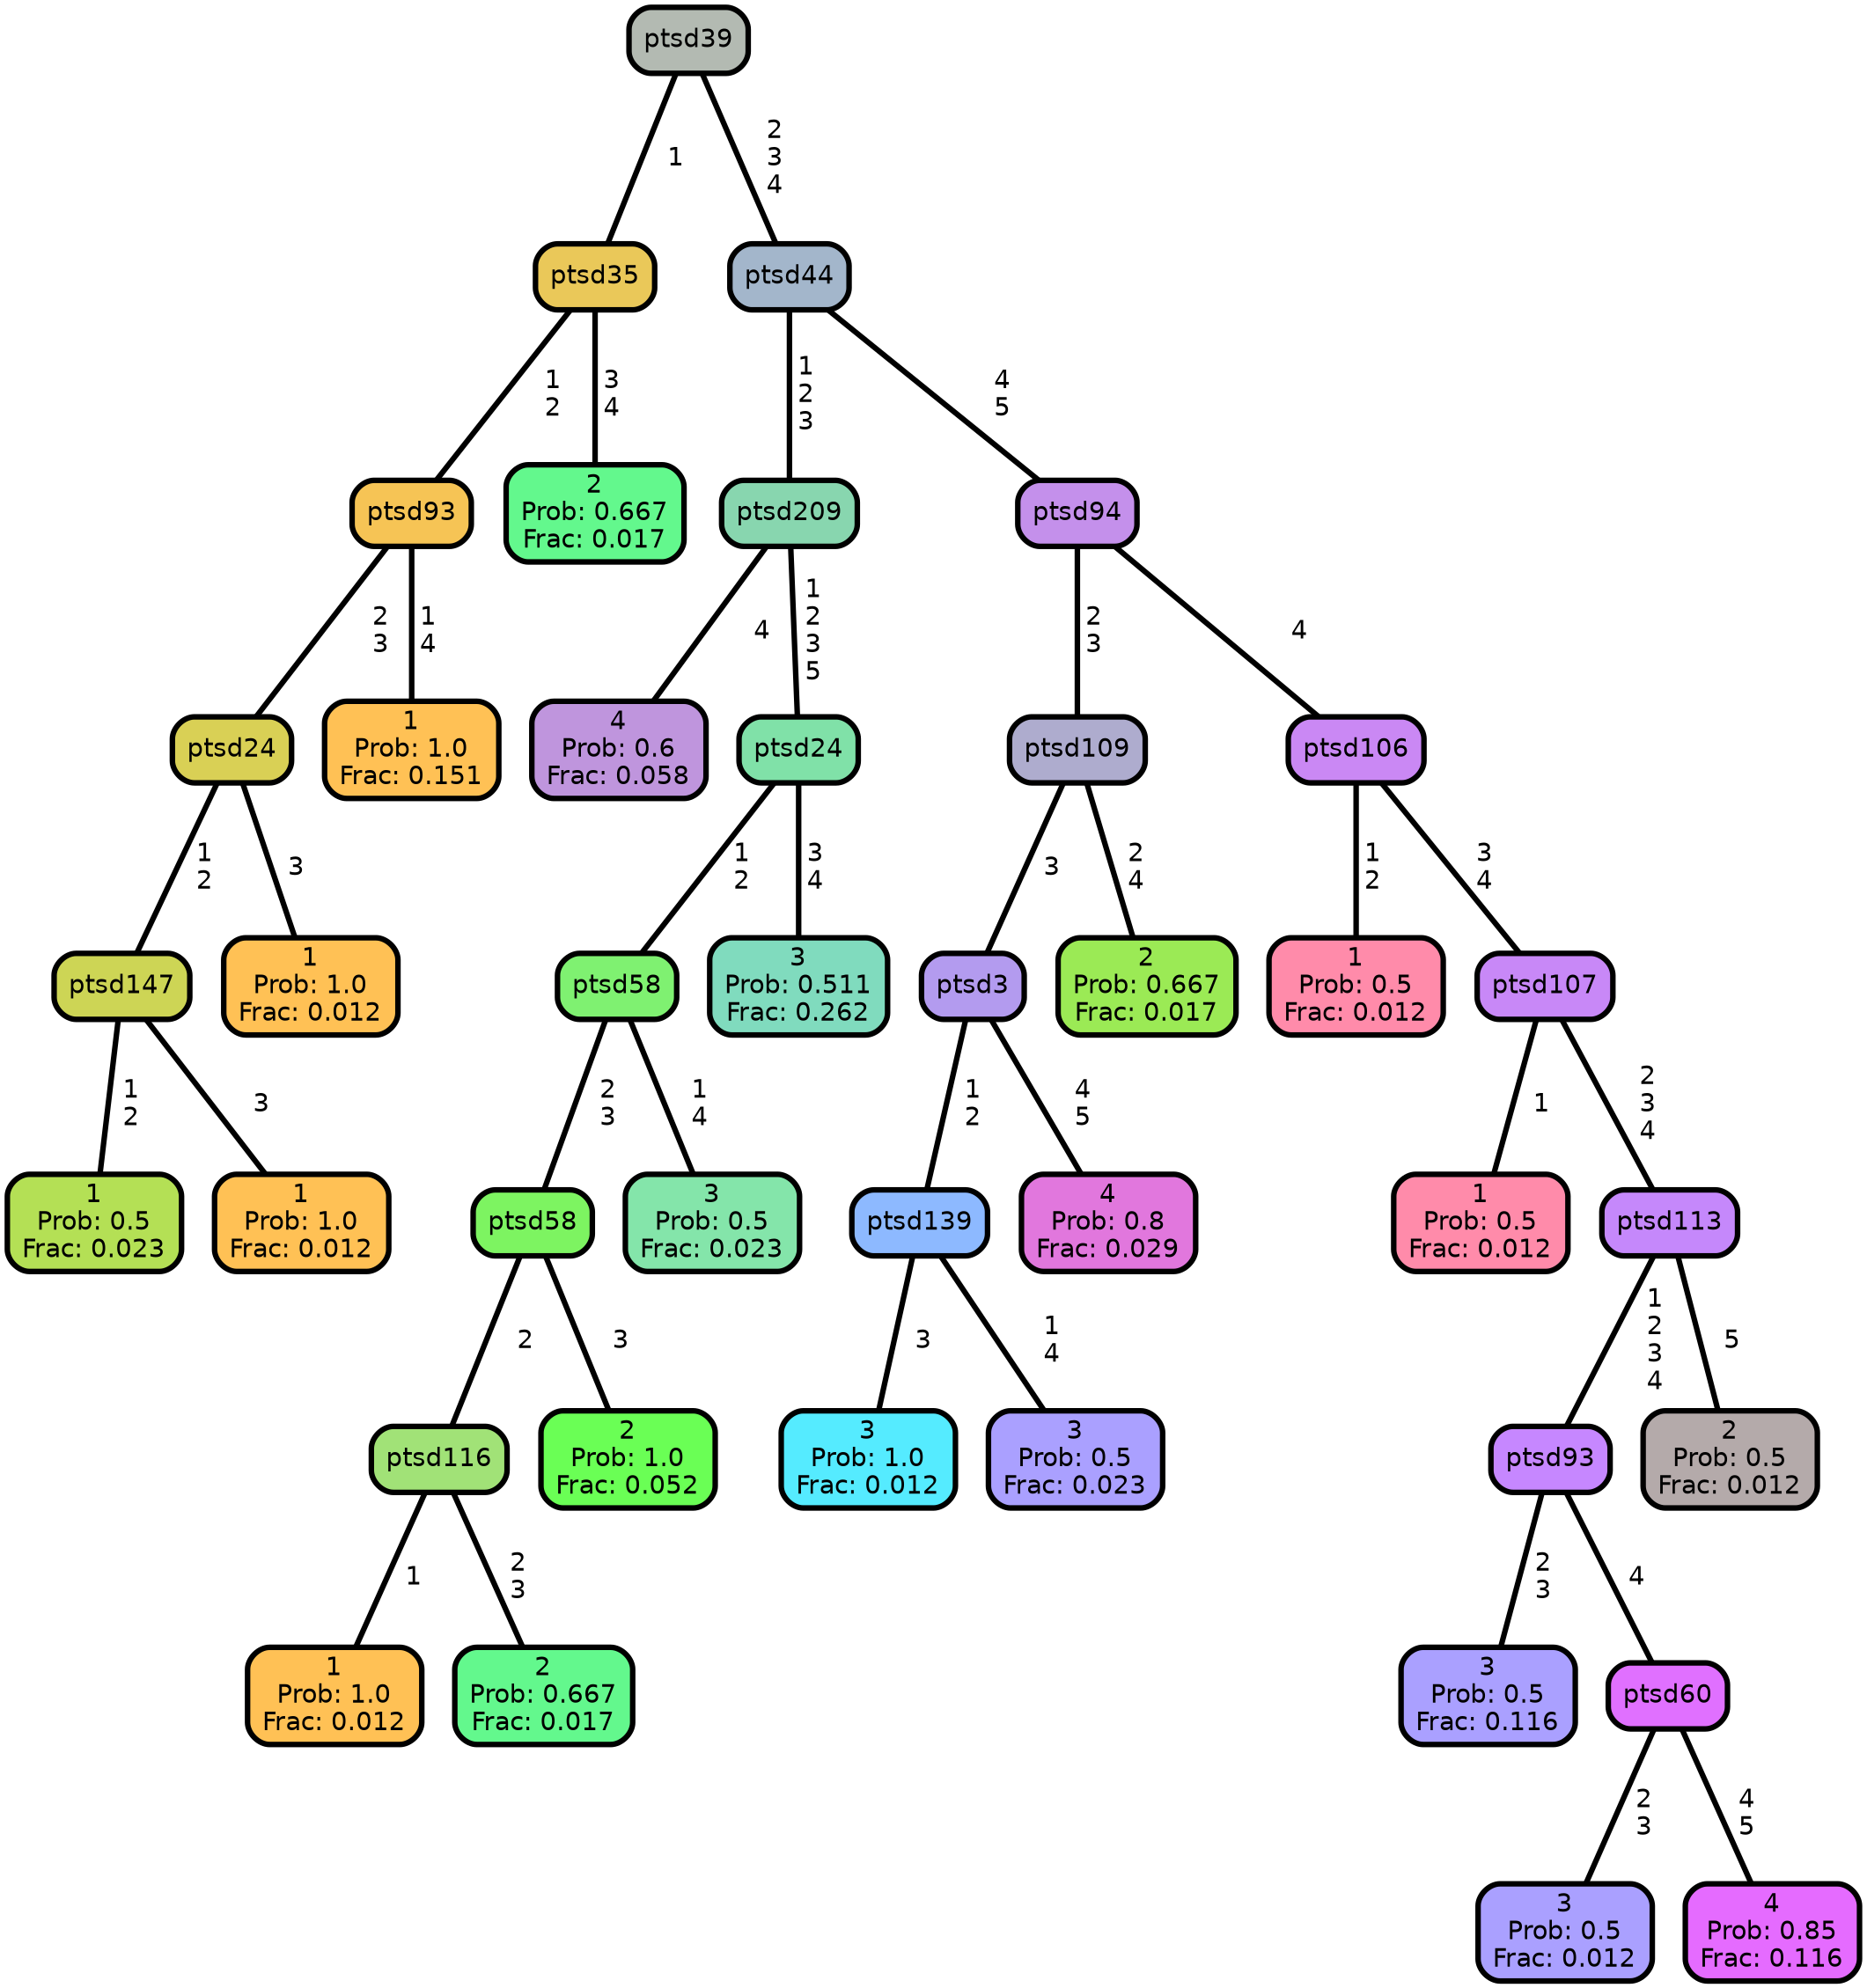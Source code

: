 graph Tree {
node [shape=box, style="filled, rounded",color="black",penwidth="3",fontcolor="black",                 fontname=helvetica] ;
graph [ranksep="0 equally", splines=straight,                 bgcolor=transparent, dpi=200] ;
edge [fontname=helvetica, color=black] ;
0 [label="1
Prob: 0.5
Frac: 0.023", fillcolor="#b4e055"] ;
1 [label="ptsd147", fillcolor="#cdd555"] ;
2 [label="1
Prob: 1.0
Frac: 0.012", fillcolor="#ffc155"] ;
3 [label="ptsd24", fillcolor="#d9d055"] ;
4 [label="1
Prob: 1.0
Frac: 0.012", fillcolor="#ffc155"] ;
5 [label="ptsd93", fillcolor="#f6c455"] ;
6 [label="1
Prob: 1.0
Frac: 0.151", fillcolor="#ffc155"] ;
7 [label="ptsd35", fillcolor="#eac859"] ;
8 [label="2
Prob: 0.667
Frac: 0.017", fillcolor="#63f88d"] ;
9 [label="ptsd39", fillcolor="#b3bab2"] ;
10 [label="4
Prob: 0.6
Frac: 0.058", fillcolor="#bf95dd"] ;
11 [label="ptsd209", fillcolor="#88d6af"] ;
12 [label="1
Prob: 1.0
Frac: 0.012", fillcolor="#ffc155"] ;
13 [label="ptsd116", fillcolor="#a1e277"] ;
14 [label="2
Prob: 0.667
Frac: 0.017", fillcolor="#63f88d"] ;
15 [label="ptsd58", fillcolor="#7df461"] ;
16 [label="2
Prob: 1.0
Frac: 0.052", fillcolor="#6aff55"] ;
17 [label="ptsd58", fillcolor="#7ff171"] ;
18 [label="3
Prob: 0.5
Frac: 0.023", fillcolor="#84e5aa"] ;
19 [label="ptsd24", fillcolor="#80e1a8"] ;
20 [label="3
Prob: 0.511
Frac: 0.262", fillcolor="#80dbbe"] ;
21 [label="ptsd44", fillcolor="#a3b6cb"] ;
22 [label="3
Prob: 1.0
Frac: 0.012", fillcolor="#55ebff"] ;
23 [label="ptsd139", fillcolor="#8db9ff"] ;
24 [label="3
Prob: 0.5
Frac: 0.023", fillcolor="#aaa0ff"] ;
25 [label="ptsd3", fillcolor="#b39bef"] ;
26 [label="4
Prob: 0.8
Frac: 0.029", fillcolor="#e177dd"] ;
27 [label="ptsd109", fillcolor="#aeacce"] ;
28 [label="2
Prob: 0.667
Frac: 0.017", fillcolor="#9bea55"] ;
29 [label="ptsd94", fillcolor="#c490eb"] ;
30 [label="1
Prob: 0.5
Frac: 0.012", fillcolor="#ff8baa"] ;
31 [label="ptsd106", fillcolor="#ca88f4"] ;
32 [label="1
Prob: 0.5
Frac: 0.012", fillcolor="#ff8baa"] ;
33 [label="ptsd107", fillcolor="#c888f7"] ;
34 [label="3
Prob: 0.5
Frac: 0.116", fillcolor="#aaa0ff"] ;
35 [label="ptsd93", fillcolor="#c687ff"] ;
36 [label="3
Prob: 0.5
Frac: 0.012", fillcolor="#aaa0ff"] ;
37 [label="ptsd60", fillcolor="#e070ff"] ;
38 [label="4
Prob: 0.85
Frac: 0.116", fillcolor="#e56bff"] ;
39 [label="ptsd113", fillcolor="#c588fb"] ;
40 [label="2
Prob: 0.5
Frac: 0.012", fillcolor="#b4aaaa"] ;
1 -- 0 [label=" 1\n 2",penwidth=3] ;
1 -- 2 [label=" 3",penwidth=3] ;
3 -- 1 [label=" 1\n 2",penwidth=3] ;
3 -- 4 [label=" 3",penwidth=3] ;
5 -- 3 [label=" 2\n 3",penwidth=3] ;
5 -- 6 [label=" 1\n 4",penwidth=3] ;
7 -- 5 [label=" 1\n 2",penwidth=3] ;
7 -- 8 [label=" 3\n 4",penwidth=3] ;
9 -- 7 [label=" 1",penwidth=3] ;
9 -- 21 [label=" 2\n 3\n 4",penwidth=3] ;
11 -- 10 [label=" 4",penwidth=3] ;
11 -- 19 [label=" 1\n 2\n 3\n 5",penwidth=3] ;
13 -- 12 [label=" 1",penwidth=3] ;
13 -- 14 [label=" 2\n 3",penwidth=3] ;
15 -- 13 [label=" 2",penwidth=3] ;
15 -- 16 [label=" 3",penwidth=3] ;
17 -- 15 [label=" 2\n 3",penwidth=3] ;
17 -- 18 [label=" 1\n 4",penwidth=3] ;
19 -- 17 [label=" 1\n 2",penwidth=3] ;
19 -- 20 [label=" 3\n 4",penwidth=3] ;
21 -- 11 [label=" 1\n 2\n 3",penwidth=3] ;
21 -- 29 [label=" 4\n 5",penwidth=3] ;
23 -- 22 [label=" 3",penwidth=3] ;
23 -- 24 [label=" 1\n 4",penwidth=3] ;
25 -- 23 [label=" 1\n 2",penwidth=3] ;
25 -- 26 [label=" 4\n 5",penwidth=3] ;
27 -- 25 [label=" 3",penwidth=3] ;
27 -- 28 [label=" 2\n 4",penwidth=3] ;
29 -- 27 [label=" 2\n 3",penwidth=3] ;
29 -- 31 [label=" 4",penwidth=3] ;
31 -- 30 [label=" 1\n 2",penwidth=3] ;
31 -- 33 [label=" 3\n 4",penwidth=3] ;
33 -- 32 [label=" 1",penwidth=3] ;
33 -- 39 [label=" 2\n 3\n 4",penwidth=3] ;
35 -- 34 [label=" 2\n 3",penwidth=3] ;
35 -- 37 [label=" 4",penwidth=3] ;
37 -- 36 [label=" 2\n 3",penwidth=3] ;
37 -- 38 [label=" 4\n 5",penwidth=3] ;
39 -- 35 [label=" 1\n 2\n 3\n 4",penwidth=3] ;
39 -- 40 [label=" 5",penwidth=3] ;
{rank = same;}}